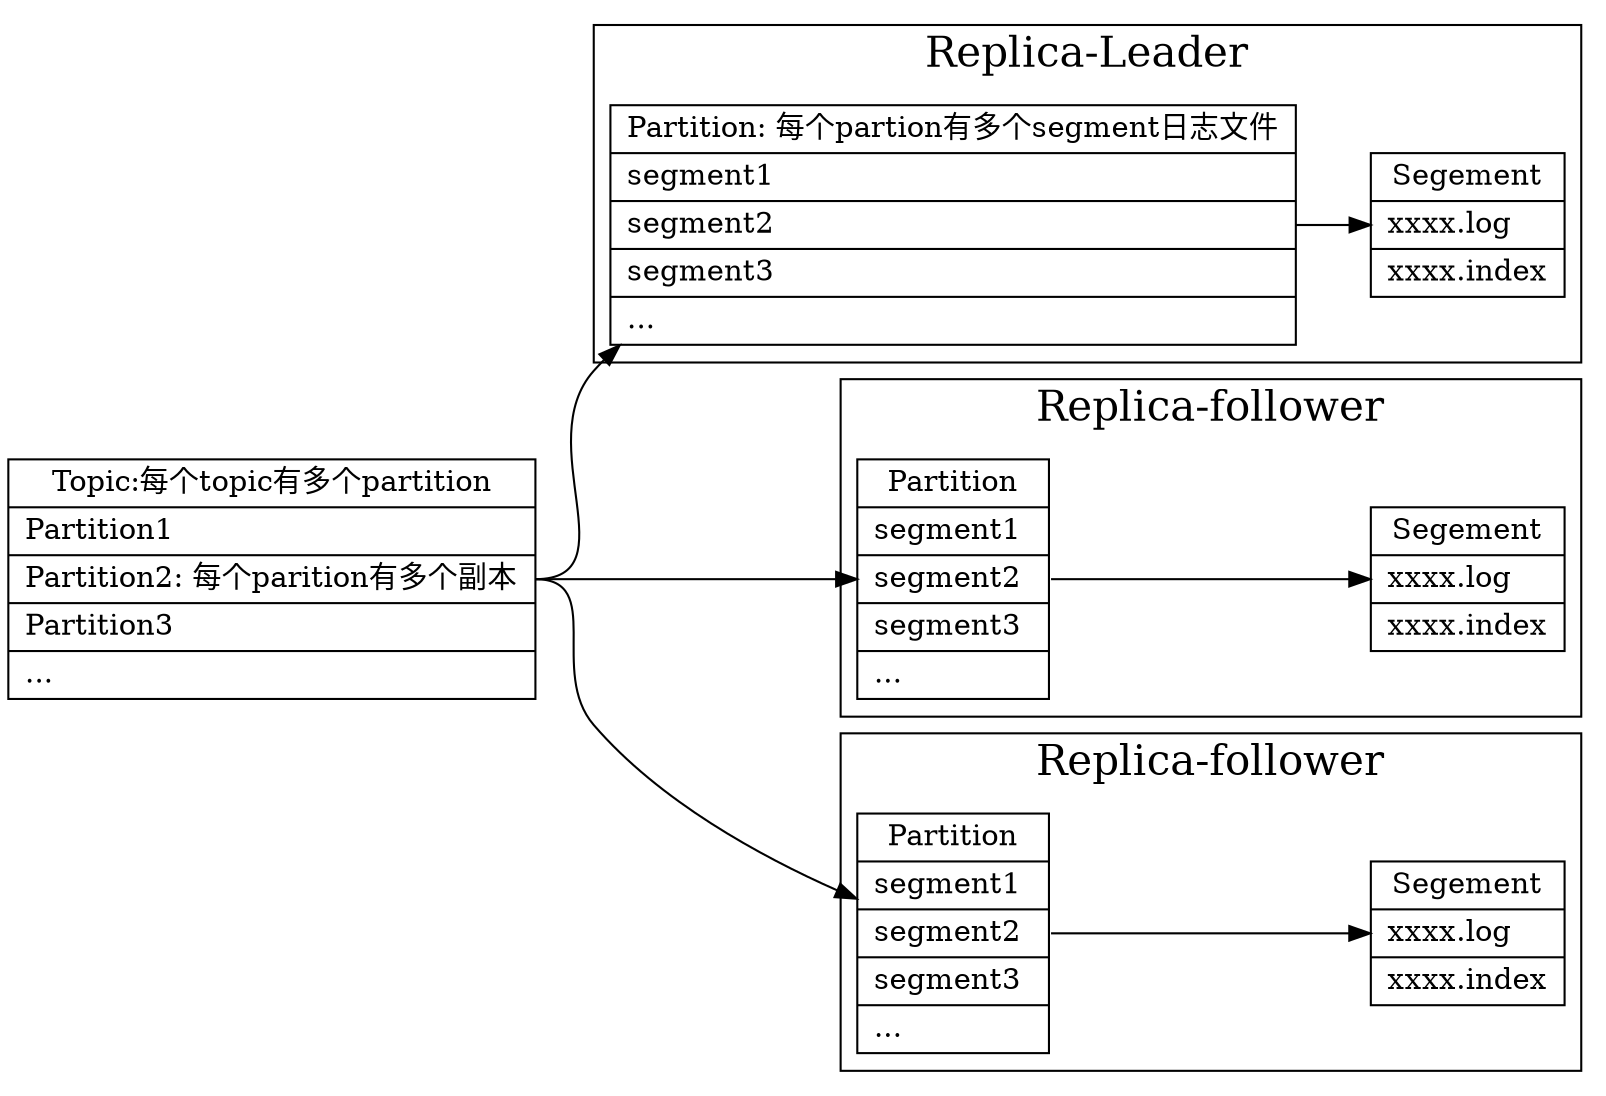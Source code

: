 digraph logStruct {
  node[shape=box];
  newrank=true;
  rankdir=LR;
  Topic[shape="record";
    label="{{
      Topic:每个topic有多个partition|
        Partition1\l|
        <p> Partition2: 每个parition有多个副本|
        Partition3\l|
        ...\l
    }}";
  ];

  Partition[shape="record";
    label="{{
      Partition: 每个partion有多个segment日志文件|
        segment1 \l|
        <s> segment2 \l|
        segment3 \l|
        ... \l
    }}";
  ];
  Segement[shape="record";
    label="{{
      Segement|
        xxxx.log\l|
        xxxx.index\l
    }}";
  ];

  subgraph cluster_ReplicaLeader {
    graph[label="Replica-Leader";fontsize=20;];
    Partition;
    Segement;
  }

  subgraph cluster_Replica2 {
    graph[label="Replica-follower";fontsize=20;];
    Partition2[shape="record";
      label="{{
        Partition|
          segment1 \l|
          <s> segment2 \l|
          segment3 \l|
          ... \l
      }}";
    ];
    Segement2[shape="record";
      label="{{
        Segement|
          xxxx.log\l|
          xxxx.index\l
      }}";
    ];
    Partition2:s -> Segement2;
  }

  subgraph cluster_Replica3 {
    graph[label="Replica-follower";fontsize=20;];
    Partition3[shape="record";
      label="{{
        Partition|
          segment1 \l|
          <s> segment2 \l|
          segment3 \l|
          ... \l
      }}";
    ];
    Segement3[shape="record";
      label="{{
        Segement|
          xxxx.log\l|
          xxxx.index\l
      }}";
    ];
    Partition3:s -> Segement3;
  }

  Topic:p -> {Partition, Partition2, Partition3};
  Partition:s -> Segement;
}
